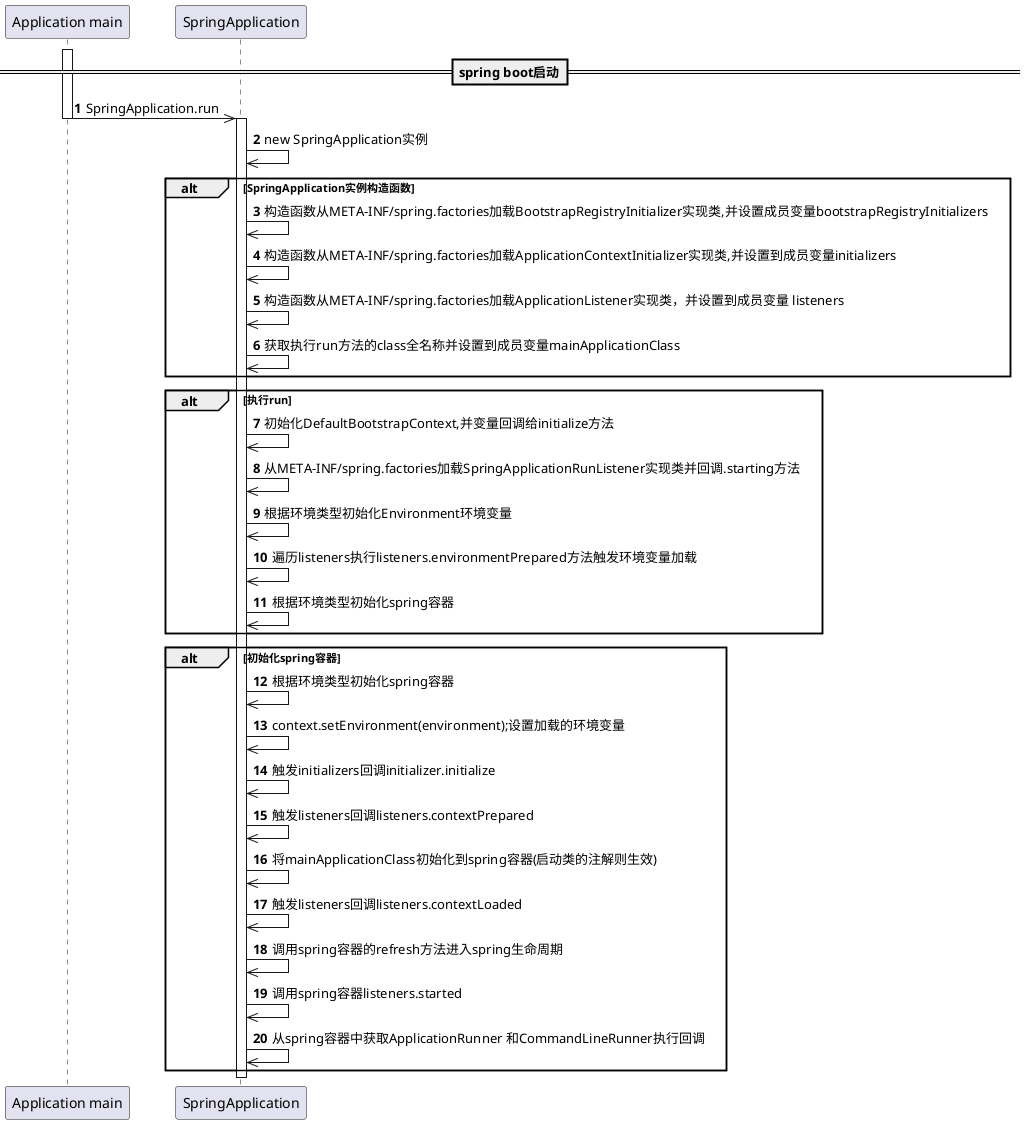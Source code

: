@startuml
participant "Application main" as main
participant "SpringApplication" as app
==spring boot启动==
autonumber
activate main
main->>app:SpringApplication.run
deactivate main
activate app
app->>app:new SpringApplication实例
alt SpringApplication实例构造函数
app->>app:构造函数从META-INF/spring.factories加载BootstrapRegistryInitializer实现类,并设置成员变量bootstrapRegistryInitializers
app->>app:构造函数从META-INF/spring.factories加载ApplicationContextInitializer实现类,并设置到成员变量initializers
app->>app:构造函数从META-INF/spring.factories加载ApplicationListener实现类，并设置到成员变量 listeners
app->>app:获取执行run方法的class全名称并设置到成员变量mainApplicationClass
end
alt 执行run
app->>app:初始化DefaultBootstrapContext,并变量回调给initialize方法
app->>app:从META-INF/spring.factories加载SpringApplicationRunListener实现类并回调.starting方法
app->>app:根据环境类型初始化Environment环境变量
app->>app:遍历listeners执行listeners.environmentPrepared方法触发环境变量加载
app->>app:根据环境类型初始化spring容器
end
alt 初始化spring容器
app->>app:根据环境类型初始化spring容器
app->>app:context.setEnvironment(environment);设置加载的环境变量
app->>app:触发initializers回调initializer.initialize
app->>app:触发listeners回调listeners.contextPrepared
app->>app:将mainApplicationClass初始化到spring容器(启动类的注解则生效)
app->>app:触发listeners回调listeners.contextLoaded
app->>app:调用spring容器的refresh方法进入spring生命周期
app->>app:调用spring容器listeners.started
app->>app:从spring容器中获取ApplicationRunner 和CommandLineRunner执行回调
end
deactivate app
@enduml
